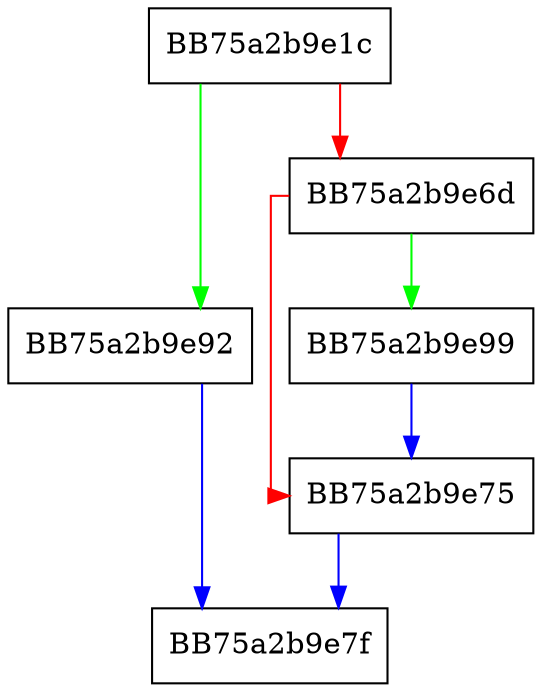 digraph GetFileCreationTime {
  node [shape="box"];
  graph [splines=ortho];
  BB75a2b9e1c -> BB75a2b9e92 [color="green"];
  BB75a2b9e1c -> BB75a2b9e6d [color="red"];
  BB75a2b9e6d -> BB75a2b9e99 [color="green"];
  BB75a2b9e6d -> BB75a2b9e75 [color="red"];
  BB75a2b9e75 -> BB75a2b9e7f [color="blue"];
  BB75a2b9e92 -> BB75a2b9e7f [color="blue"];
  BB75a2b9e99 -> BB75a2b9e75 [color="blue"];
}